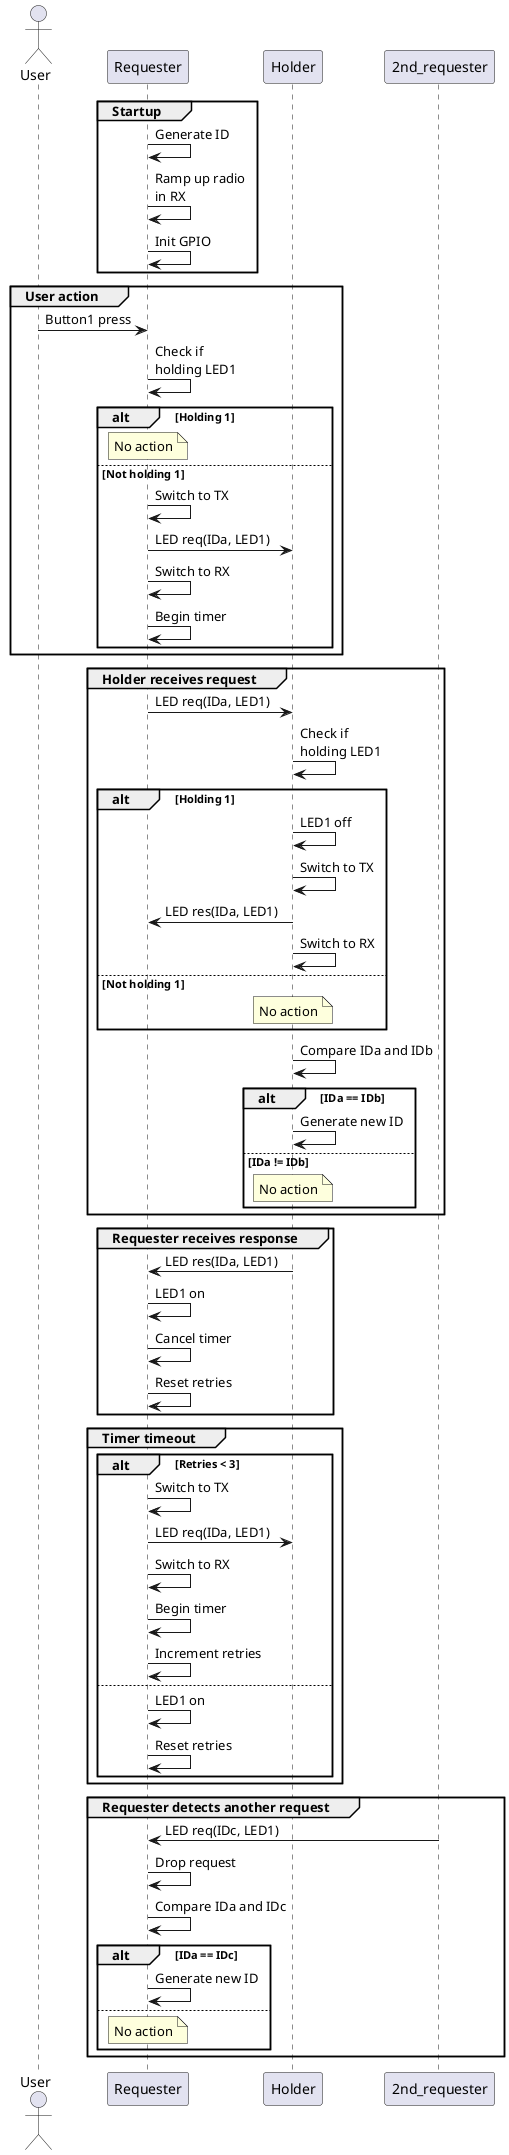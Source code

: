 @startuml sequence-diagram

actor User
participant Requester as a
participant Holder as b
participant 2nd_requester as c

group Startup
    a -> a: Generate ID
    a -> a: Ramp up radio\nin RX
    a -> a: Init GPIO
end

group User action
    User -> a: Button1 press
    a -> a: Check if\nholding LED1

    alt Holding 1
        note over a: No action
    else Not holding 1
        a -> a: Switch to TX
        a -> b: LED req(IDa, LED1)
        a -> a: Switch to RX
        a -> a: Begin timer
    end

end

group Holder receives request
    a -> b: LED req(IDa, LED1)
    b -> b: Check if\nholding LED1

    alt Holding 1
        b -> b: LED1 off
        b -> b: Switch to TX
        b -> a: LED res(IDa, LED1)
        b -> b: Switch to RX
    else Not holding 1
        note over b: No action
    end

    b -> b: Compare IDa and IDb

    alt IDa == IDb
        b -> b: Generate new ID
    else IDa != IDb
        note over b: No action
    end

end

group Requester receives response
    b -> a: LED res(IDa, LED1)
    a -> a: LED1 on
    a -> a: Cancel timer
    a -> a: Reset retries
end

group Timer timeout

    alt Retries < 3
        a -> a: Switch to TX
        a -> b: LED req(IDa, LED1)
        a -> a: Switch to RX
        a -> a: Begin timer
        a -> a: Increment retries
    else
        a -> a: LED1 on
        a -> a: Reset retries
    end
    
end

group Requester detects another request
    c -> a: LED req(IDc, LED1)
    a -> a: Drop request
    a -> a: Compare IDa and IDc

    alt IDa == IDc
        a -> a: Generate new ID
    else
        note over a: No action
    end

end

@enduml